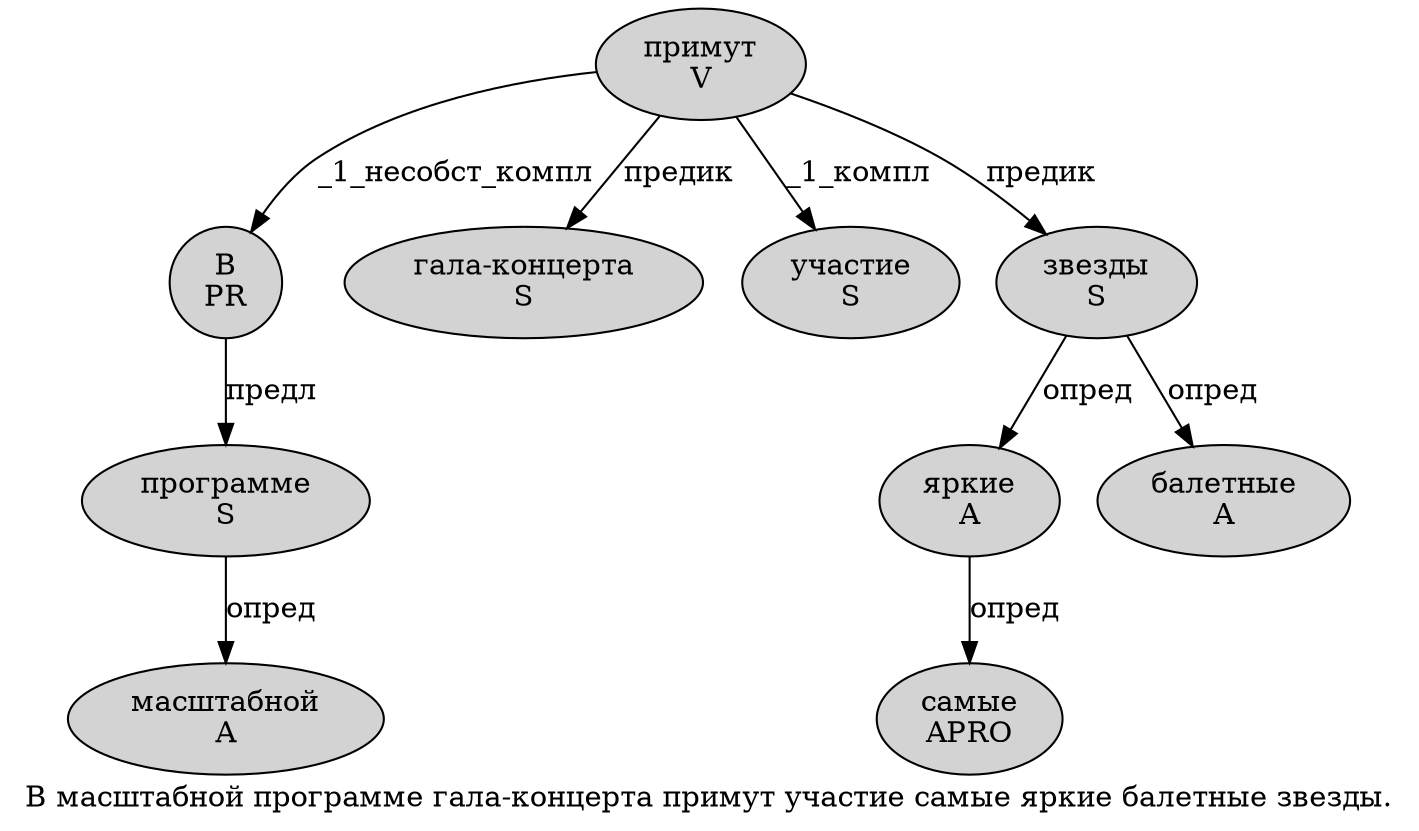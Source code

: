 digraph SENTENCE_128 {
	graph [label="В масштабной программе гала-концерта примут участие самые яркие балетные звезды."]
	node [style=filled]
		0 [label="В
PR" color="" fillcolor=lightgray penwidth=1 shape=ellipse]
		1 [label="масштабной
A" color="" fillcolor=lightgray penwidth=1 shape=ellipse]
		2 [label="программе
S" color="" fillcolor=lightgray penwidth=1 shape=ellipse]
		3 [label="гала-концерта
S" color="" fillcolor=lightgray penwidth=1 shape=ellipse]
		4 [label="примут
V" color="" fillcolor=lightgray penwidth=1 shape=ellipse]
		5 [label="участие
S" color="" fillcolor=lightgray penwidth=1 shape=ellipse]
		6 [label="самые
APRO" color="" fillcolor=lightgray penwidth=1 shape=ellipse]
		7 [label="яркие
A" color="" fillcolor=lightgray penwidth=1 shape=ellipse]
		8 [label="балетные
A" color="" fillcolor=lightgray penwidth=1 shape=ellipse]
		9 [label="звезды
S" color="" fillcolor=lightgray penwidth=1 shape=ellipse]
			7 -> 6 [label="опред"]
			0 -> 2 [label="предл"]
			9 -> 7 [label="опред"]
			9 -> 8 [label="опред"]
			2 -> 1 [label="опред"]
			4 -> 0 [label="_1_несобст_компл"]
			4 -> 3 [label="предик"]
			4 -> 5 [label="_1_компл"]
			4 -> 9 [label="предик"]
}